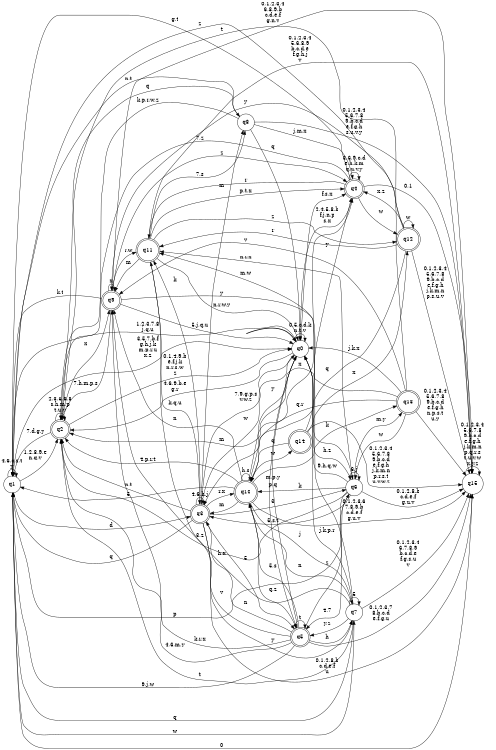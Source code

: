 digraph BlueStar {
__start0 [style = invis, shape = none, label = "", width = 0, height = 0];

rankdir=LR;
size="8,5";

s0 [style="filled", color="black", fillcolor="white" shape="circle", label="q0"];
s1 [style="filled", color="black", fillcolor="white" shape="circle", label="q1"];
s2 [style="rounded,filled", color="black", fillcolor="white" shape="doublecircle", label="q2"];
s3 [style="rounded,filled", color="black", fillcolor="white" shape="doublecircle", label="q3"];
s4 [style="rounded,filled", color="black", fillcolor="white" shape="doublecircle", label="q4"];
s5 [style="rounded,filled", color="black", fillcolor="white" shape="doublecircle", label="q5"];
s6 [style="filled", color="black", fillcolor="white" shape="circle", label="q6"];
s7 [style="filled", color="black", fillcolor="white" shape="circle", label="q7"];
s8 [style="filled", color="black", fillcolor="white" shape="circle", label="q8"];
s9 [style="rounded,filled", color="black", fillcolor="white" shape="doublecircle", label="q9"];
s10 [style="rounded,filled", color="black", fillcolor="white" shape="doublecircle", label="q10"];
s11 [style="rounded,filled", color="black", fillcolor="white" shape="doublecircle", label="q11"];
s12 [style="rounded,filled", color="black", fillcolor="white" shape="doublecircle", label="q12"];
s13 [style="rounded,filled", color="black", fillcolor="white" shape="doublecircle", label="q13"];
s14 [style="rounded,filled", color="black", fillcolor="white" shape="doublecircle", label="q14"];
s15 [style="filled", color="black", fillcolor="white" shape="circle", label="q15"];
subgraph cluster_main { 
	graph [pad=".75", ranksep="0.15", nodesep="0.15"];
	 style=invis; 
	__start0 -> s0 [penwidth=2];
}
s0 -> s0 [label="0,5,c,d,k\nn,t,v"];
s0 -> s1 [label="1,2,3,7,8\nj,q,u"];
s0 -> s2 [label="4,6,9,b,e\ng,r"];
s0 -> s3 [label="w"];
s0 -> s4 [label="f,s,x"];
s0 -> s5 [label="m,p,y"];
s0 -> s6 [label="h,z"];
s1 -> s0 [label="3,5,7,b,f\ng,h,j,k\nm,p,r,u\nx,z"];
s1 -> s1 [label="4,6,c,s,t\ny"];
s1 -> s2 [label="1,2,8,9,e\nn,q,v"];
s1 -> s3 [label="d"];
s1 -> s7 [label="w"];
s1 -> s15 [label="0"];
s2 -> s0 [label="0,1,4,9,b\ne,f,j,k\nn,r,s,w\nz"];
s2 -> s1 [label="7,d,g,y"];
s2 -> s2 [label="2,3,5,6,8\nc,h,m,p\nt,u,v"];
s2 -> s8 [label="q"];
s2 -> s9 [label="x"];
s3 -> s0 [label="7,9,g,p,s\nv,w,z"];
s3 -> s1 [label="q"];
s3 -> s2 [label="n,t"];
s3 -> s3 [label="4,6,h,j"];
s3 -> s5 [label="5"];
s3 -> s6 [label="3"];
s3 -> s7 [label="y"];
s3 -> s8 [label="m"];
s3 -> s10 [label="r,x"];
s3 -> s11 [label="k"];
s3 -> s15 [label="0,1,2,8,b\nc,d,e,f\nu"];
s4 -> s0 [label="2,4,5,8,b\nf,j,n,p\ns,x"];
s4 -> s1 [label="g,t"];
s4 -> s2 [label="7,z"];
s4 -> s4 [label="3,6,9,c,d\ne,h,k,m\nq,u,v,y"];
s4 -> s11 [label="r"];
s4 -> s12 [label="w"];
s4 -> s15 [label="0,1"];
s5 -> s0 [label="p,q"];
s5 -> s1 [label="9,j,w"];
s5 -> s2 [label="4,6,m,y"];
s5 -> s3 [label="n"];
s5 -> s5 [label="t"];
s5 -> s6 [label="z"];
s5 -> s7 [label="h"];
s5 -> s9 [label="k,r,x"];
s5 -> s10 [label="5,s"];
s5 -> s11 [label="v"];
s5 -> s15 [label="0,1,2,3,7\n8,b,c,d\ne,f,g,u"];
s6 -> s0 [label="9,h,q,w"];
s6 -> s1 [label="p"];
s6 -> s2 [label="3,z"];
s6 -> s3 [label="5,s,t"];
s6 -> s5 [label="4,7"];
s6 -> s6 [label="6,j"];
s6 -> s10 [label="k"];
s6 -> s11 [label="n,r,x"];
s6 -> s13 [label="m,y"];
s6 -> s15 [label="0,1,2,8,b\nc,d,e,f\ng,u,v"];
s7 -> s0 [label="j,k,p,r"];
s7 -> s1 [label="q"];
s7 -> s2 [label="t"];
s7 -> s5 [label="y,z"];
s7 -> s7 [label="5"];
s7 -> s9 [label="h,x"];
s7 -> s10 [label="n"];
s7 -> s11 [label="m,w"];
s7 -> s15 [label="0,1,2,3,4\n6,7,8,9\nb,c,d,e\nf,g,s,u\nv"];
s8 -> s0 [label="q"];
s8 -> s1 [label="n,t"];
s8 -> s2 [label="k,p,r,w,z"];
s8 -> s4 [label="j,m,x"];
s8 -> s15 [label="0,1,2,3,4\n5,6,7,8\n9,b,c,d\ne,f,g,h\ns,u,v,y"];
s9 -> s0 [label="5,j,q,u"];
s9 -> s1 [label="k,t"];
s9 -> s2 [label="7,h,m,p,s"];
s9 -> s4 [label="z"];
s9 -> s6 [label="y"];
s9 -> s9 [label="x"];
s9 -> s11 [label="r,w"];
s9 -> s15 [label="0,1,2,3,4\n6,8,9,b\nc,d,e,f\ng,n,v"];
s10 -> s0 [label="y"];
s10 -> s1 [label="5"];
s10 -> s2 [label="4,p,r,t"];
s10 -> s3 [label="m"];
s10 -> s4 [label="x"];
s10 -> s5 [label="q,z"];
s10 -> s7 [label="j"];
s10 -> s9 [label="n"];
s10 -> s10 [label="h,s"];
s10 -> s13 [label="k"];
s10 -> s14 [label="w"];
s10 -> s15 [label="0,1,2,3,6\n7,8,9,b\nc,d,e,f\ng,u,v"];
s11 -> s0 [label="n,r,w,y"];
s11 -> s3 [label="k,q,u"];
s11 -> s4 [label="p,t,x"];
s11 -> s8 [label="7,s"];
s11 -> s9 [label="m"];
s11 -> s12 [label="z"];
s11 -> s15 [label="0,1,2,3,4\n5,6,8,9\nb,c,d,e\nf,g,h,j\nv"];
s12 -> s2 [label="t"];
s12 -> s4 [label="x,z"];
s12 -> s9 [label="y"];
s12 -> s10 [label="q"];
s12 -> s11 [label="r"];
s12 -> s12 [label="w"];
s12 -> s15 [label="0,1,2,3,4\n5,6,7,8\n9,b,c,d\ne,f,g,h\nj,k,m,n\np,s,u,v"];
s13 -> s0 [label="j,k,x"];
s13 -> s1 [label="z"];
s13 -> s2 [label="m"];
s13 -> s3 [label="q,r"];
s13 -> s6 [label="w"];
s13 -> s9 [label="v"];
s13 -> s15 [label="0,1,2,3,4\n5,6,7,8\n9,b,c,d\ne,f,g,h\nn,p,s,t\nu,y"];
s14 -> s4 [label="y"];
s14 -> s10 [label="q"];
s14 -> s12 [label="x"];
s14 -> s15 [label="0,1,2,3,4\n5,6,7,8\n9,b,c,d\ne,f,g,h\nj,k,m,n\np,r,s,t\nu,v,w,z"];
s15 -> s15 [label="0,1,2,3,4\n5,6,7,8\n9,b,c,d\ne,f,g,h\nj,k,m,n\np,q,r,s\nt,u,v,w\nx,y,z"];

}